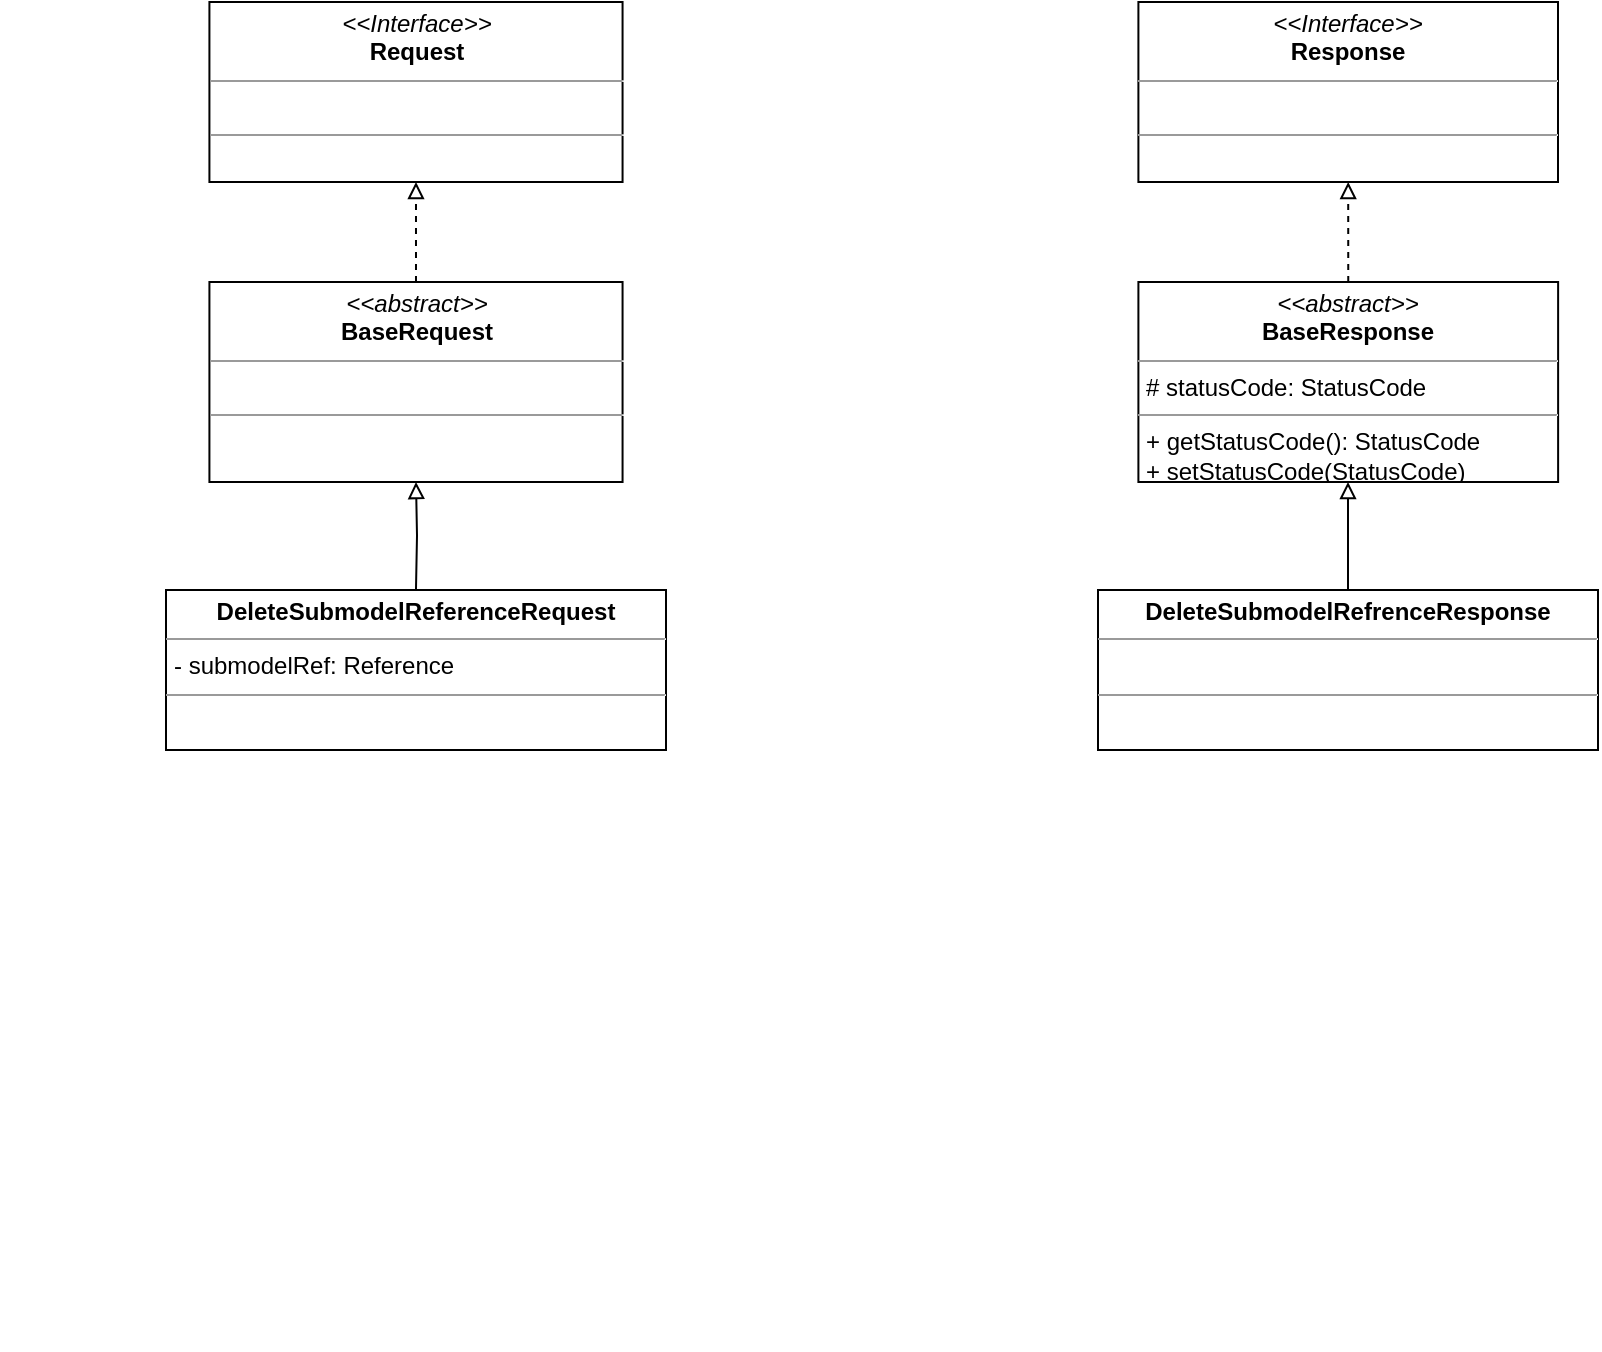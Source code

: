 <mxfile version="15.4.0" type="device"><diagram id="C5RBs43oDa-KdzZeNtuy" name="Page-1"><mxGraphModel dx="1086" dy="926" grid="1" gridSize="10" guides="1" tooltips="1" connect="1" arrows="1" fold="1" page="1" pageScale="1" pageWidth="1169" pageHeight="827" math="0" shadow="0"><root><mxCell id="WIyWlLk6GJQsqaUBKTNV-0"/><mxCell id="WIyWlLk6GJQsqaUBKTNV-1" parent="WIyWlLk6GJQsqaUBKTNV-0"/><mxCell id="f5zDzIItAupmZgzO_Vqk-6" value="&lt;p style=&quot;margin: 0px ; margin-top: 4px ; text-align: center&quot;&gt;&lt;i&gt;&amp;lt;&amp;lt;Interface&amp;gt;&amp;gt;&lt;/i&gt;&lt;br&gt;&lt;b&gt;Request&lt;/b&gt;&lt;/p&gt;&lt;hr size=&quot;1&quot;&gt;&lt;p style=&quot;margin: 0px ; margin-left: 4px&quot;&gt;&lt;br&gt;&lt;/p&gt;&lt;hr size=&quot;1&quot;&gt;&lt;p style=&quot;margin: 0px ; margin-left: 4px&quot;&gt;&lt;br&gt;&lt;/p&gt;" style="verticalAlign=top;align=left;overflow=fill;fontSize=12;fontFamily=Helvetica;html=1;" parent="WIyWlLk6GJQsqaUBKTNV-1" vertex="1"><mxGeometry x="195.71" y="40" width="206.57" height="90" as="geometry"/></mxCell><mxCell id="QECCRtX85m3brhspg_UT-3" value="" style="endArrow=block;html=1;rounded=0;edgeStyle=orthogonalEdgeStyle;entryX=0.5;entryY=1;entryDx=0;entryDy=0;endFill=0;" parent="WIyWlLk6GJQsqaUBKTNV-1" target="QECCRtX85m3brhspg_UT-87" edge="1"><mxGeometry width="50" height="50" relative="1" as="geometry"><mxPoint x="298.995" y="333.5" as="sourcePoint"/><mxPoint x="299.465" y="275" as="targetPoint"/><Array as="points"/></mxGeometry></mxCell><mxCell id="QECCRtX85m3brhspg_UT-8" style="edgeStyle=orthogonalEdgeStyle;rounded=0;orthogonalLoop=1;jettySize=auto;html=1;exitX=0.5;exitY=1;exitDx=0;exitDy=0;" parent="WIyWlLk6GJQsqaUBKTNV-1" edge="1"><mxGeometry relative="1" as="geometry"><mxPoint x="98.835" y="705.4" as="sourcePoint"/><mxPoint x="98.835" y="705.4" as="targetPoint"/></mxGeometry></mxCell><mxCell id="QECCRtX85m3brhspg_UT-53" value="&lt;p style=&quot;margin: 0px ; margin-top: 4px ; text-align: center&quot;&gt;&lt;i&gt;&amp;lt;&amp;lt;Interface&amp;gt;&amp;gt;&lt;/i&gt;&lt;br&gt;&lt;b&gt;Response&lt;/b&gt;&lt;/p&gt;&lt;hr size=&quot;1&quot;&gt;&lt;p style=&quot;margin: 0px ; margin-left: 4px&quot;&gt;&lt;br&gt;&lt;/p&gt;&lt;hr size=&quot;1&quot;&gt;&lt;p style=&quot;margin: 0px ; margin-left: 4px&quot;&gt;&lt;br&gt;&lt;/p&gt;" style="verticalAlign=top;align=left;overflow=fill;fontSize=12;fontFamily=Helvetica;html=1;" parent="WIyWlLk6GJQsqaUBKTNV-1" vertex="1"><mxGeometry x="660.2" y="40" width="209.8" height="90" as="geometry"/></mxCell><mxCell id="QECCRtX85m3brhspg_UT-55" style="edgeStyle=orthogonalEdgeStyle;rounded=0;orthogonalLoop=1;jettySize=auto;html=1;entryX=0.5;entryY=1;entryDx=0;entryDy=0;endArrow=block;endFill=0;dashed=1;exitX=0.5;exitY=0;exitDx=0;exitDy=0;" parent="WIyWlLk6GJQsqaUBKTNV-1" source="cJu926Y8t-qjb0cDdYvT-2" target="QECCRtX85m3brhspg_UT-53" edge="1"><mxGeometry relative="1" as="geometry"><mxPoint x="765.1" y="180" as="sourcePoint"/></mxGeometry></mxCell><mxCell id="QECCRtX85m3brhspg_UT-58" style="edgeStyle=orthogonalEdgeStyle;rounded=0;orthogonalLoop=1;jettySize=auto;html=1;entryX=0.5;entryY=1;entryDx=0;entryDy=0;endArrow=block;endFill=0;" parent="WIyWlLk6GJQsqaUBKTNV-1" source="QECCRtX85m3brhspg_UT-56" edge="1"><mxGeometry relative="1" as="geometry"><mxPoint x="765" y="280" as="targetPoint"/></mxGeometry></mxCell><mxCell id="QECCRtX85m3brhspg_UT-56" value="&lt;p style=&quot;margin: 0px ; margin-top: 4px ; text-align: center&quot;&gt;&lt;b&gt;DeleteSubmodelRefrenceResponse&lt;/b&gt;&lt;/p&gt;&lt;hr size=&quot;1&quot;&gt;&lt;p style=&quot;margin: 0px ; margin-left: 4px&quot;&gt;&lt;br&gt;&lt;/p&gt;&lt;hr size=&quot;1&quot;&gt;&lt;p style=&quot;margin: 0px ; margin-left: 4px&quot;&gt;&lt;br&gt;&lt;/p&gt;" style="verticalAlign=top;align=left;overflow=fill;fontSize=12;fontFamily=Helvetica;html=1;" parent="WIyWlLk6GJQsqaUBKTNV-1" vertex="1"><mxGeometry x="640" y="334" width="250" height="80" as="geometry"/></mxCell><mxCell id="QECCRtX85m3brhspg_UT-88" style="edgeStyle=orthogonalEdgeStyle;rounded=0;orthogonalLoop=1;jettySize=auto;html=1;entryX=0.5;entryY=1;entryDx=0;entryDy=0;endArrow=block;endFill=0;dashed=1;" parent="WIyWlLk6GJQsqaUBKTNV-1" source="QECCRtX85m3brhspg_UT-87" target="f5zDzIItAupmZgzO_Vqk-6" edge="1"><mxGeometry relative="1" as="geometry"/></mxCell><mxCell id="QECCRtX85m3brhspg_UT-87" value="&lt;p style=&quot;margin: 0px ; margin-top: 4px ; text-align: center&quot;&gt;&lt;i&gt;&amp;lt;&amp;lt;abstract&amp;gt;&amp;gt;&lt;/i&gt;&lt;br&gt;&lt;b&gt;BaseRequest&lt;/b&gt;&lt;/p&gt;&lt;hr size=&quot;1&quot;&gt;&lt;p style=&quot;margin: 0px ; margin-left: 4px&quot;&gt;&lt;br&gt;&lt;/p&gt;&lt;hr size=&quot;1&quot;&gt;&lt;p style=&quot;margin: 0px ; margin-left: 4px&quot;&gt;&lt;br&gt;&lt;/p&gt;" style="verticalAlign=top;align=left;overflow=fill;fontSize=12;fontFamily=Helvetica;html=1;" parent="WIyWlLk6GJQsqaUBKTNV-1" vertex="1"><mxGeometry x="195.71" y="180" width="206.57" height="100" as="geometry"/></mxCell><mxCell id="7CsVqcVfBw-WOB5JvV3G-0" value="&lt;p style=&quot;margin: 0px ; margin-top: 4px ; text-align: center&quot;&gt;&lt;b&gt;DeleteSubmodelReferenceRequest&lt;/b&gt;&lt;/p&gt;&lt;hr size=&quot;1&quot;&gt;&lt;p style=&quot;margin: 0px ; margin-left: 4px&quot;&gt;- submodelRef: Reference&lt;br&gt;&lt;/p&gt;&lt;hr size=&quot;1&quot;&gt;&lt;p style=&quot;margin: 0px ; margin-left: 4px&quot;&gt;&lt;br&gt;&lt;/p&gt;" style="verticalAlign=top;align=left;overflow=fill;fontSize=12;fontFamily=Helvetica;html=1;" parent="WIyWlLk6GJQsqaUBKTNV-1" vertex="1"><mxGeometry x="174" y="334" width="250" height="80" as="geometry"/></mxCell><mxCell id="cJu926Y8t-qjb0cDdYvT-2" value="&lt;p style=&quot;margin: 0px ; margin-top: 4px ; text-align: center&quot;&gt;&lt;i&gt;&amp;lt;&amp;lt;abstract&amp;gt;&amp;gt;&lt;/i&gt;&lt;br&gt;&lt;b&gt;BaseResponse&lt;/b&gt;&lt;/p&gt;&lt;hr size=&quot;1&quot;&gt;&lt;p style=&quot;margin: 0px ; margin-left: 4px&quot;&gt;# statusCode: StatusCode&lt;/p&gt;&lt;hr size=&quot;1&quot;&gt;&lt;p style=&quot;margin: 0px ; margin-left: 4px&quot;&gt;+ getStatusCode(): StatusCode&lt;br&gt;+ setStatusCode(StatusCode)&lt;/p&gt;" style="verticalAlign=top;align=left;overflow=fill;fontSize=12;fontFamily=Helvetica;html=1;" parent="WIyWlLk6GJQsqaUBKTNV-1" vertex="1"><mxGeometry x="660.2" y="180" width="209.86" height="100" as="geometry"/></mxCell></root></mxGraphModel></diagram></mxfile>